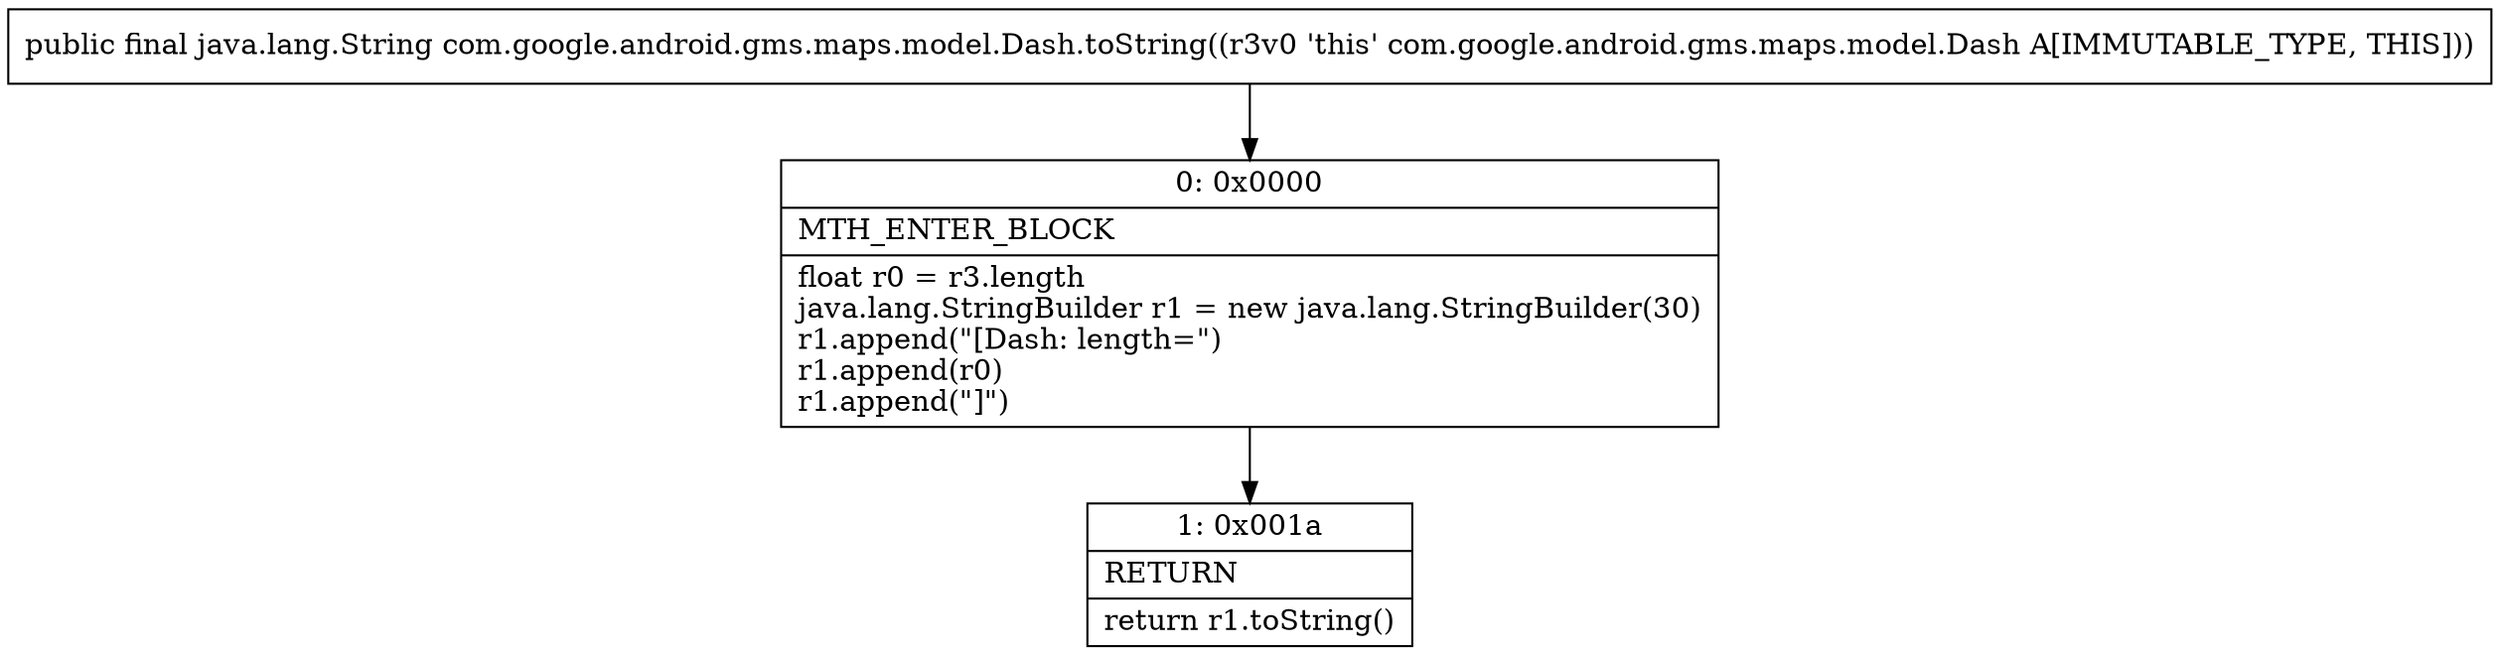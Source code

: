 digraph "CFG forcom.google.android.gms.maps.model.Dash.toString()Ljava\/lang\/String;" {
Node_0 [shape=record,label="{0\:\ 0x0000|MTH_ENTER_BLOCK\l|float r0 = r3.length\ljava.lang.StringBuilder r1 = new java.lang.StringBuilder(30)\lr1.append(\"[Dash: length=\")\lr1.append(r0)\lr1.append(\"]\")\l}"];
Node_1 [shape=record,label="{1\:\ 0x001a|RETURN\l|return r1.toString()\l}"];
MethodNode[shape=record,label="{public final java.lang.String com.google.android.gms.maps.model.Dash.toString((r3v0 'this' com.google.android.gms.maps.model.Dash A[IMMUTABLE_TYPE, THIS])) }"];
MethodNode -> Node_0;
Node_0 -> Node_1;
}

